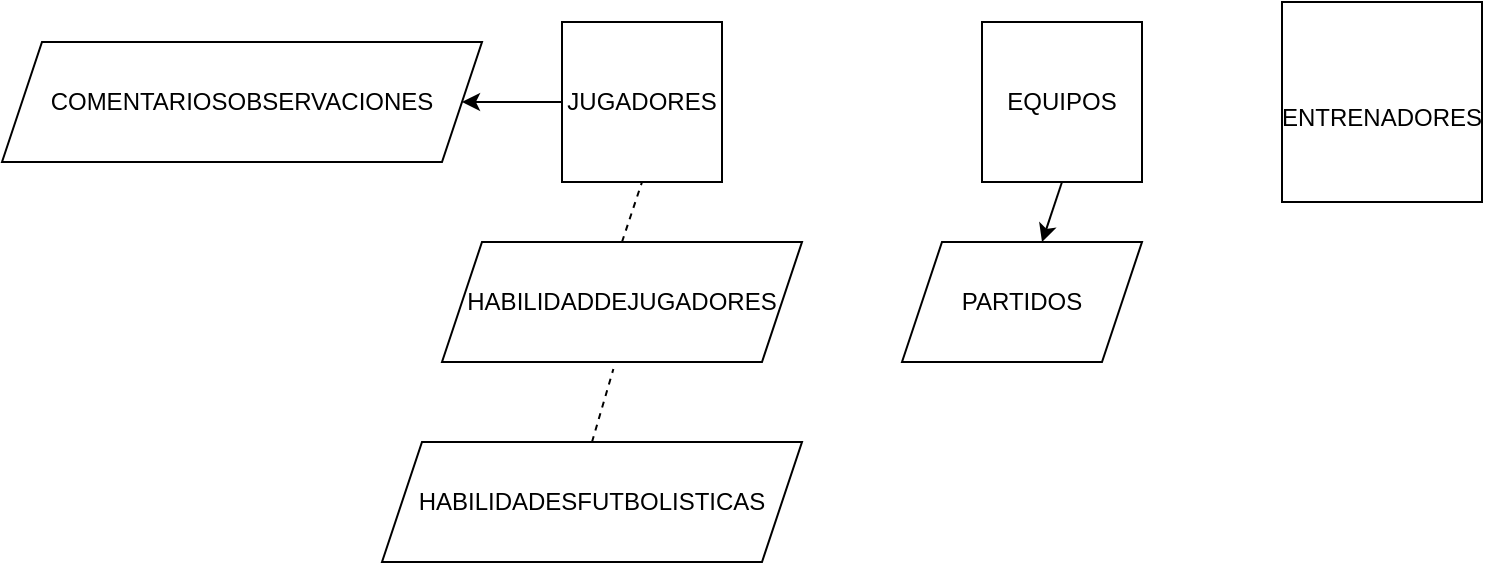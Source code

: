 <mxfile version="24.0.8" type="device">
  <diagram name="Página-1" id="NOkSRE086sEWrlVN_U_U">
    <mxGraphModel dx="956" dy="523" grid="1" gridSize="10" guides="1" tooltips="1" connect="1" arrows="1" fold="1" page="1" pageScale="1" pageWidth="850" pageHeight="1100" math="0" shadow="0">
      <root>
        <mxCell id="0" />
        <mxCell id="1" parent="0" />
        <mxCell id="bP25eUb-av94CbK_dg6R-2" value="JUGADORES" style="whiteSpace=wrap;html=1;aspect=fixed;" vertex="1" parent="1">
          <mxGeometry x="290" y="360" width="80" height="80" as="geometry" />
        </mxCell>
        <mxCell id="bP25eUb-av94CbK_dg6R-4" value="EQUIPOS" style="whiteSpace=wrap;html=1;aspect=fixed;" vertex="1" parent="1">
          <mxGeometry x="500" y="360" width="80" height="80" as="geometry" />
        </mxCell>
        <mxCell id="bP25eUb-av94CbK_dg6R-10" value="HABILIDADESFUTBOLISTICAS" style="shape=parallelogram;perimeter=parallelogramPerimeter;whiteSpace=wrap;html=1;fixedSize=1;" vertex="1" parent="1">
          <mxGeometry x="200" y="570" width="210" height="60" as="geometry" />
        </mxCell>
        <mxCell id="bP25eUb-av94CbK_dg6R-12" value="HABILIDADDEJUGADORES" style="shape=parallelogram;perimeter=parallelogramPerimeter;whiteSpace=wrap;html=1;fixedSize=1;" vertex="1" parent="1">
          <mxGeometry x="230" y="470" width="180" height="60" as="geometry" />
        </mxCell>
        <mxCell id="bP25eUb-av94CbK_dg6R-13" value="&lt;br&gt;ENTRENADORES" style="whiteSpace=wrap;html=1;aspect=fixed;" vertex="1" parent="1">
          <mxGeometry x="650" y="350" width="100" height="100" as="geometry" />
        </mxCell>
        <mxCell id="bP25eUb-av94CbK_dg6R-16" value="COMENTARIOSOBSERVACIONES" style="shape=parallelogram;perimeter=parallelogramPerimeter;whiteSpace=wrap;html=1;fixedSize=1;" vertex="1" parent="1">
          <mxGeometry x="10" y="370" width="240" height="60" as="geometry" />
        </mxCell>
        <mxCell id="bP25eUb-av94CbK_dg6R-17" value="PARTIDOS" style="shape=parallelogram;perimeter=parallelogramPerimeter;whiteSpace=wrap;html=1;fixedSize=1;" vertex="1" parent="1">
          <mxGeometry x="460" y="470" width="120" height="60" as="geometry" />
        </mxCell>
        <mxCell id="bP25eUb-av94CbK_dg6R-19" value="" style="endArrow=classic;html=1;rounded=0;exitX=0.5;exitY=1;exitDx=0;exitDy=0;" edge="1" parent="1" source="bP25eUb-av94CbK_dg6R-4" target="bP25eUb-av94CbK_dg6R-17">
          <mxGeometry width="50" height="50" relative="1" as="geometry">
            <mxPoint x="110" y="480" as="sourcePoint" />
            <mxPoint x="160" y="430" as="targetPoint" />
          </mxGeometry>
        </mxCell>
        <mxCell id="bP25eUb-av94CbK_dg6R-21" value="" style="endArrow=classic;html=1;rounded=0;exitX=0;exitY=0.5;exitDx=0;exitDy=0;" edge="1" parent="1" source="bP25eUb-av94CbK_dg6R-2" target="bP25eUb-av94CbK_dg6R-16">
          <mxGeometry width="50" height="50" relative="1" as="geometry">
            <mxPoint x="440" y="620" as="sourcePoint" />
            <mxPoint x="490" y="570" as="targetPoint" />
          </mxGeometry>
        </mxCell>
        <mxCell id="bP25eUb-av94CbK_dg6R-22" value="" style="endArrow=none;dashed=1;html=1;rounded=0;entryX=0.5;entryY=1;entryDx=0;entryDy=0;exitX=0.5;exitY=0;exitDx=0;exitDy=0;" edge="1" parent="1" source="bP25eUb-av94CbK_dg6R-12" target="bP25eUb-av94CbK_dg6R-2">
          <mxGeometry width="50" height="50" relative="1" as="geometry">
            <mxPoint x="390" y="470" as="sourcePoint" />
            <mxPoint x="440" y="420" as="targetPoint" />
          </mxGeometry>
        </mxCell>
        <mxCell id="bP25eUb-av94CbK_dg6R-23" value="" style="endArrow=none;dashed=1;html=1;rounded=0;entryX=0.476;entryY=1.059;entryDx=0;entryDy=0;entryPerimeter=0;exitX=0.5;exitY=0;exitDx=0;exitDy=0;" edge="1" parent="1" source="bP25eUb-av94CbK_dg6R-10" target="bP25eUb-av94CbK_dg6R-12">
          <mxGeometry width="50" height="50" relative="1" as="geometry">
            <mxPoint x="410" y="590" as="sourcePoint" />
            <mxPoint x="460" y="540" as="targetPoint" />
          </mxGeometry>
        </mxCell>
      </root>
    </mxGraphModel>
  </diagram>
</mxfile>
